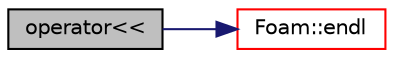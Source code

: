 digraph "operator&lt;&lt;"
{
  bgcolor="transparent";
  edge [fontname="Helvetica",fontsize="10",labelfontname="Helvetica",labelfontsize="10"];
  node [fontname="Helvetica",fontsize="10",shape=record];
  rankdir="LR";
  Node69 [label="operator\<\<",height=0.2,width=0.4,color="black", fillcolor="grey75", style="filled", fontcolor="black"];
  Node69 -> Node70 [color="midnightblue",fontsize="10",style="solid",fontname="Helvetica"];
  Node70 [label="Foam::endl",height=0.2,width=0.4,color="red",URL="$a21851.html#a2db8fe02a0d3909e9351bb4275b23ce4",tooltip="Add newline and flush stream. "];
}
